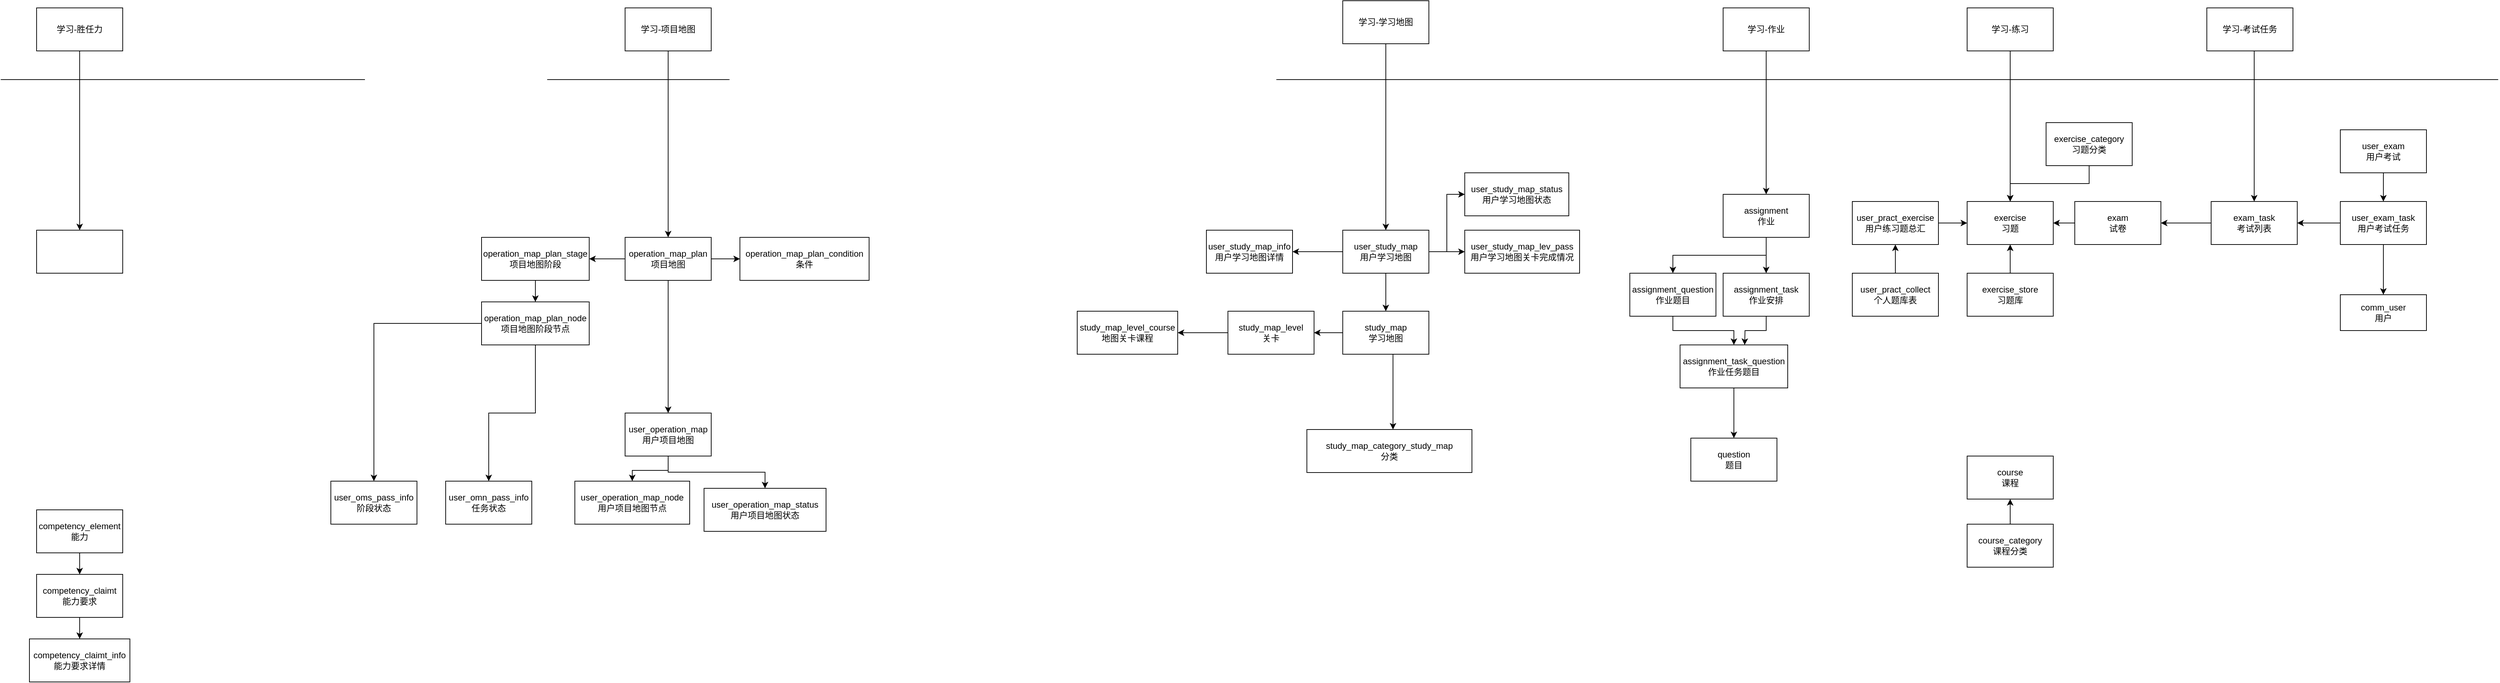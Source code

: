 <mxfile version="16.6.1" type="github">
  <diagram id="bixSDpGMKZh9JCM2c2_f" name="Page-1">
    <mxGraphModel dx="4730" dy="1931" grid="1" gridSize="10" guides="1" tooltips="1" connect="1" arrows="1" fold="1" page="1" pageScale="1" pageWidth="827" pageHeight="1169" math="0" shadow="0">
      <root>
        <mxCell id="0" />
        <mxCell id="1" parent="0" />
        <mxCell id="MydzxWOjrlcetfUnZiZt-8" style="edgeStyle=orthogonalEdgeStyle;rounded=0;orthogonalLoop=1;jettySize=auto;html=1;entryX=1;entryY=0.5;entryDx=0;entryDy=0;" parent="1" source="MydzxWOjrlcetfUnZiZt-1" target="MydzxWOjrlcetfUnZiZt-7" edge="1">
          <mxGeometry relative="1" as="geometry" />
        </mxCell>
        <mxCell id="MydzxWOjrlcetfUnZiZt-1" value="exam_task&lt;br&gt;考试列表" style="rounded=0;whiteSpace=wrap;html=1;" parent="1" vertex="1">
          <mxGeometry x="420" y="170" width="120" height="60" as="geometry" />
        </mxCell>
        <mxCell id="MydzxWOjrlcetfUnZiZt-2" value="comm_user&lt;br&gt;用户" style="rounded=0;whiteSpace=wrap;html=1;" parent="1" vertex="1">
          <mxGeometry x="600" y="300" width="120" height="50" as="geometry" />
        </mxCell>
        <mxCell id="MydzxWOjrlcetfUnZiZt-5" style="edgeStyle=orthogonalEdgeStyle;rounded=0;orthogonalLoop=1;jettySize=auto;html=1;entryX=0.5;entryY=0;entryDx=0;entryDy=0;" parent="1" source="MydzxWOjrlcetfUnZiZt-3" target="MydzxWOjrlcetfUnZiZt-2" edge="1">
          <mxGeometry relative="1" as="geometry">
            <Array as="points">
              <mxPoint x="660" y="260" />
              <mxPoint x="660" y="260" />
            </Array>
          </mxGeometry>
        </mxCell>
        <mxCell id="MydzxWOjrlcetfUnZiZt-6" style="edgeStyle=orthogonalEdgeStyle;rounded=0;orthogonalLoop=1;jettySize=auto;html=1;exitX=0;exitY=0.5;exitDx=0;exitDy=0;" parent="1" source="MydzxWOjrlcetfUnZiZt-3" target="MydzxWOjrlcetfUnZiZt-1" edge="1">
          <mxGeometry relative="1" as="geometry" />
        </mxCell>
        <mxCell id="MydzxWOjrlcetfUnZiZt-3" value="user_exam_task&lt;br&gt;用户考试任务" style="rounded=0;whiteSpace=wrap;html=1;" parent="1" vertex="1">
          <mxGeometry x="600" y="170" width="120" height="60" as="geometry" />
        </mxCell>
        <mxCell id="MydzxWOjrlcetfUnZiZt-10" style="edgeStyle=orthogonalEdgeStyle;rounded=0;orthogonalLoop=1;jettySize=auto;html=1;exitX=0;exitY=0.5;exitDx=0;exitDy=0;" parent="1" source="MydzxWOjrlcetfUnZiZt-7" target="MydzxWOjrlcetfUnZiZt-9" edge="1">
          <mxGeometry relative="1" as="geometry" />
        </mxCell>
        <mxCell id="MydzxWOjrlcetfUnZiZt-7" value="exam&lt;br&gt;试卷" style="rounded=0;whiteSpace=wrap;html=1;" parent="1" vertex="1">
          <mxGeometry x="230" y="170" width="120" height="60" as="geometry" />
        </mxCell>
        <mxCell id="MydzxWOjrlcetfUnZiZt-9" value="exercise&lt;br&gt;习题" style="rounded=0;whiteSpace=wrap;html=1;" parent="1" vertex="1">
          <mxGeometry x="80" y="170" width="120" height="60" as="geometry" />
        </mxCell>
        <mxCell id="MydzxWOjrlcetfUnZiZt-24" style="edgeStyle=orthogonalEdgeStyle;rounded=0;orthogonalLoop=1;jettySize=auto;html=1;exitX=0.5;exitY=1;exitDx=0;exitDy=0;" parent="1" source="MydzxWOjrlcetfUnZiZt-11" target="MydzxWOjrlcetfUnZiZt-3" edge="1">
          <mxGeometry relative="1" as="geometry" />
        </mxCell>
        <mxCell id="MydzxWOjrlcetfUnZiZt-11" value="user_exam&lt;br&gt;用户考试" style="rounded=0;whiteSpace=wrap;html=1;" parent="1" vertex="1">
          <mxGeometry x="600" y="70" width="120" height="60" as="geometry" />
        </mxCell>
        <mxCell id="MydzxWOjrlcetfUnZiZt-14" style="edgeStyle=orthogonalEdgeStyle;rounded=0;orthogonalLoop=1;jettySize=auto;html=1;exitX=0.5;exitY=0;exitDx=0;exitDy=0;entryX=0.5;entryY=1;entryDx=0;entryDy=0;" parent="1" source="MydzxWOjrlcetfUnZiZt-13" target="MydzxWOjrlcetfUnZiZt-9" edge="1">
          <mxGeometry relative="1" as="geometry" />
        </mxCell>
        <mxCell id="MydzxWOjrlcetfUnZiZt-13" value="exercise_store&lt;br&gt;习题库" style="rounded=0;whiteSpace=wrap;html=1;" parent="1" vertex="1">
          <mxGeometry x="80" y="270" width="120" height="60" as="geometry" />
        </mxCell>
        <mxCell id="MydzxWOjrlcetfUnZiZt-39" style="edgeStyle=orthogonalEdgeStyle;rounded=0;orthogonalLoop=1;jettySize=auto;html=1;exitX=0.5;exitY=1;exitDx=0;exitDy=0;entryX=0.5;entryY=0;entryDx=0;entryDy=0;" parent="1" source="MydzxWOjrlcetfUnZiZt-15" target="MydzxWOjrlcetfUnZiZt-37" edge="1">
          <mxGeometry relative="1" as="geometry" />
        </mxCell>
        <mxCell id="MydzxWOjrlcetfUnZiZt-40" style="edgeStyle=orthogonalEdgeStyle;rounded=0;orthogonalLoop=1;jettySize=auto;html=1;exitX=0.5;exitY=1;exitDx=0;exitDy=0;entryX=0.5;entryY=0;entryDx=0;entryDy=0;" parent="1" source="MydzxWOjrlcetfUnZiZt-15" target="MydzxWOjrlcetfUnZiZt-16" edge="1">
          <mxGeometry relative="1" as="geometry" />
        </mxCell>
        <mxCell id="MydzxWOjrlcetfUnZiZt-15" value="assignment&lt;br&gt;作业" style="rounded=0;whiteSpace=wrap;html=1;" parent="1" vertex="1">
          <mxGeometry x="-260" y="160" width="120" height="60" as="geometry" />
        </mxCell>
        <mxCell id="MydzxWOjrlcetfUnZiZt-42" style="edgeStyle=orthogonalEdgeStyle;rounded=0;orthogonalLoop=1;jettySize=auto;html=1;exitX=0.5;exitY=1;exitDx=0;exitDy=0;entryX=0.5;entryY=0;entryDx=0;entryDy=0;" parent="1" source="MydzxWOjrlcetfUnZiZt-16" target="MydzxWOjrlcetfUnZiZt-41" edge="1">
          <mxGeometry relative="1" as="geometry" />
        </mxCell>
        <mxCell id="MydzxWOjrlcetfUnZiZt-16" value="assignment_question&lt;br&gt;作业题目" style="rounded=0;whiteSpace=wrap;html=1;" parent="1" vertex="1">
          <mxGeometry x="-390" y="270" width="120" height="60" as="geometry" />
        </mxCell>
        <mxCell id="MydzxWOjrlcetfUnZiZt-20" style="edgeStyle=orthogonalEdgeStyle;rounded=0;orthogonalLoop=1;jettySize=auto;html=1;exitX=1;exitY=0.5;exitDx=0;exitDy=0;entryX=0;entryY=0.5;entryDx=0;entryDy=0;" parent="1" source="MydzxWOjrlcetfUnZiZt-19" target="MydzxWOjrlcetfUnZiZt-9" edge="1">
          <mxGeometry relative="1" as="geometry" />
        </mxCell>
        <mxCell id="MydzxWOjrlcetfUnZiZt-19" value="user_pract_exercise&lt;br&gt;用户练习题总汇" style="rounded=0;whiteSpace=wrap;html=1;" parent="1" vertex="1">
          <mxGeometry x="-80" y="170" width="120" height="60" as="geometry" />
        </mxCell>
        <mxCell id="MydzxWOjrlcetfUnZiZt-22" style="edgeStyle=orthogonalEdgeStyle;rounded=0;orthogonalLoop=1;jettySize=auto;html=1;exitX=0.5;exitY=0;exitDx=0;exitDy=0;" parent="1" source="MydzxWOjrlcetfUnZiZt-21" target="MydzxWOjrlcetfUnZiZt-19" edge="1">
          <mxGeometry relative="1" as="geometry">
            <Array as="points" />
          </mxGeometry>
        </mxCell>
        <mxCell id="MydzxWOjrlcetfUnZiZt-21" value="user_pract_collect&lt;br&gt;个人题库表" style="rounded=0;whiteSpace=wrap;html=1;" parent="1" vertex="1">
          <mxGeometry x="-80" y="270" width="120" height="60" as="geometry" />
        </mxCell>
        <mxCell id="MydzxWOjrlcetfUnZiZt-26" value="" style="endArrow=none;html=1;rounded=0;" parent="1" edge="1">
          <mxGeometry width="50" height="50" relative="1" as="geometry">
            <mxPoint x="-2660" as="sourcePoint" />
            <mxPoint x="820" as="targetPoint" />
            <Array as="points">
              <mxPoint x="270" />
            </Array>
          </mxGeometry>
        </mxCell>
        <mxCell id="MydzxWOjrlcetfUnZiZt-28" style="edgeStyle=orthogonalEdgeStyle;rounded=0;orthogonalLoop=1;jettySize=auto;html=1;entryX=0.5;entryY=0;entryDx=0;entryDy=0;" parent="1" edge="1">
          <mxGeometry relative="1" as="geometry">
            <mxPoint x="474" y="-40" as="sourcePoint" />
            <mxPoint x="480" y="170" as="targetPoint" />
            <Array as="points">
              <mxPoint x="480" y="-40" />
            </Array>
          </mxGeometry>
        </mxCell>
        <mxCell id="MydzxWOjrlcetfUnZiZt-27" value="学习-考试任务" style="rounded=0;whiteSpace=wrap;html=1;" parent="1" vertex="1">
          <mxGeometry x="414" y="-100" width="120" height="60" as="geometry" />
        </mxCell>
        <mxCell id="MydzxWOjrlcetfUnZiZt-30" style="edgeStyle=orthogonalEdgeStyle;rounded=0;orthogonalLoop=1;jettySize=auto;html=1;exitX=0.5;exitY=1;exitDx=0;exitDy=0;" parent="1" source="MydzxWOjrlcetfUnZiZt-29" target="MydzxWOjrlcetfUnZiZt-9" edge="1">
          <mxGeometry relative="1" as="geometry" />
        </mxCell>
        <mxCell id="MydzxWOjrlcetfUnZiZt-29" value="学习-练习" style="rounded=0;whiteSpace=wrap;html=1;" parent="1" vertex="1">
          <mxGeometry x="80" y="-100" width="120" height="60" as="geometry" />
        </mxCell>
        <mxCell id="MydzxWOjrlcetfUnZiZt-32" style="edgeStyle=orthogonalEdgeStyle;rounded=0;orthogonalLoop=1;jettySize=auto;html=1;" parent="1" source="MydzxWOjrlcetfUnZiZt-31" target="MydzxWOjrlcetfUnZiZt-15" edge="1">
          <mxGeometry relative="1" as="geometry" />
        </mxCell>
        <mxCell id="MydzxWOjrlcetfUnZiZt-31" value="学习-作业" style="rounded=0;whiteSpace=wrap;html=1;" parent="1" vertex="1">
          <mxGeometry x="-260" y="-100" width="120" height="60" as="geometry" />
        </mxCell>
        <mxCell id="MydzxWOjrlcetfUnZiZt-35" value="question&lt;br&gt;题目" style="rounded=0;whiteSpace=wrap;html=1;" parent="1" vertex="1">
          <mxGeometry x="-305" y="500" width="120" height="60" as="geometry" />
        </mxCell>
        <mxCell id="MydzxWOjrlcetfUnZiZt-43" style="edgeStyle=orthogonalEdgeStyle;rounded=0;orthogonalLoop=1;jettySize=auto;html=1;exitX=0.5;exitY=1;exitDx=0;exitDy=0;" parent="1" source="MydzxWOjrlcetfUnZiZt-37" edge="1">
          <mxGeometry relative="1" as="geometry">
            <mxPoint x="-230" y="370" as="targetPoint" />
          </mxGeometry>
        </mxCell>
        <mxCell id="MydzxWOjrlcetfUnZiZt-37" value="assignment_task&lt;br&gt;作业安排" style="rounded=0;whiteSpace=wrap;html=1;" parent="1" vertex="1">
          <mxGeometry x="-260" y="270" width="120" height="60" as="geometry" />
        </mxCell>
        <mxCell id="MydzxWOjrlcetfUnZiZt-44" style="edgeStyle=orthogonalEdgeStyle;rounded=0;orthogonalLoop=1;jettySize=auto;html=1;exitX=0.5;exitY=1;exitDx=0;exitDy=0;" parent="1" source="MydzxWOjrlcetfUnZiZt-41" target="MydzxWOjrlcetfUnZiZt-35" edge="1">
          <mxGeometry relative="1" as="geometry" />
        </mxCell>
        <mxCell id="MydzxWOjrlcetfUnZiZt-41" value="assignment_task_question&lt;br&gt;作业任务题目" style="rounded=0;whiteSpace=wrap;html=1;" parent="1" vertex="1">
          <mxGeometry x="-320" y="370" width="150" height="60" as="geometry" />
        </mxCell>
        <mxCell id="MydzxWOjrlcetfUnZiZt-45" value="course&lt;br&gt;课程" style="rounded=0;whiteSpace=wrap;html=1;" parent="1" vertex="1">
          <mxGeometry x="80" y="525" width="120" height="60" as="geometry" />
        </mxCell>
        <mxCell id="MydzxWOjrlcetfUnZiZt-47" style="edgeStyle=orthogonalEdgeStyle;rounded=0;orthogonalLoop=1;jettySize=auto;html=1;exitX=0.5;exitY=1;exitDx=0;exitDy=0;entryX=0.5;entryY=0;entryDx=0;entryDy=0;" parent="1" source="MydzxWOjrlcetfUnZiZt-46" target="MydzxWOjrlcetfUnZiZt-9" edge="1">
          <mxGeometry relative="1" as="geometry" />
        </mxCell>
        <mxCell id="MydzxWOjrlcetfUnZiZt-46" value="exercise_category&lt;br&gt;习题分类" style="rounded=0;whiteSpace=wrap;html=1;" parent="1" vertex="1">
          <mxGeometry x="190" y="60" width="120" height="60" as="geometry" />
        </mxCell>
        <mxCell id="MydzxWOjrlcetfUnZiZt-50" style="edgeStyle=orthogonalEdgeStyle;rounded=0;orthogonalLoop=1;jettySize=auto;html=1;exitX=0.5;exitY=0;exitDx=0;exitDy=0;" parent="1" source="MydzxWOjrlcetfUnZiZt-48" target="MydzxWOjrlcetfUnZiZt-45" edge="1">
          <mxGeometry relative="1" as="geometry" />
        </mxCell>
        <mxCell id="MydzxWOjrlcetfUnZiZt-48" value="course_category&lt;br&gt;课程分类" style="rounded=0;whiteSpace=wrap;html=1;" parent="1" vertex="1">
          <mxGeometry x="80" y="620" width="120" height="60" as="geometry" />
        </mxCell>
        <mxCell id="RCs7ZY-scC4OHZq9N4nw-4" style="edgeStyle=orthogonalEdgeStyle;rounded=0;orthogonalLoop=1;jettySize=auto;html=1;exitX=0.5;exitY=1;exitDx=0;exitDy=0;" parent="1" source="RCs7ZY-scC4OHZq9N4nw-1" target="RCs7ZY-scC4OHZq9N4nw-2" edge="1">
          <mxGeometry relative="1" as="geometry">
            <Array as="points">
              <mxPoint x="-720" y="383" />
            </Array>
          </mxGeometry>
        </mxCell>
        <mxCell id="RCs7ZY-scC4OHZq9N4nw-6" style="edgeStyle=orthogonalEdgeStyle;rounded=0;orthogonalLoop=1;jettySize=auto;html=1;" parent="1" source="RCs7ZY-scC4OHZq9N4nw-1" target="RCs7ZY-scC4OHZq9N4nw-5" edge="1">
          <mxGeometry relative="1" as="geometry" />
        </mxCell>
        <mxCell id="RCs7ZY-scC4OHZq9N4nw-1" value="study_map&lt;br&gt;学习地图" style="rounded=0;whiteSpace=wrap;html=1;" parent="1" vertex="1">
          <mxGeometry x="-790" y="323" width="120" height="60" as="geometry" />
        </mxCell>
        <mxCell id="RCs7ZY-scC4OHZq9N4nw-2" value="study_map_category_study_map&lt;br&gt;分类" style="rounded=0;whiteSpace=wrap;html=1;" parent="1" vertex="1">
          <mxGeometry x="-840" y="488" width="230" height="60" as="geometry" />
        </mxCell>
        <mxCell id="RCs7ZY-scC4OHZq9N4nw-8" style="edgeStyle=orthogonalEdgeStyle;rounded=0;orthogonalLoop=1;jettySize=auto;html=1;" parent="1" source="RCs7ZY-scC4OHZq9N4nw-5" target="RCs7ZY-scC4OHZq9N4nw-7" edge="1">
          <mxGeometry relative="1" as="geometry" />
        </mxCell>
        <mxCell id="RCs7ZY-scC4OHZq9N4nw-5" value="study_map_level&lt;br&gt;关卡" style="rounded=0;whiteSpace=wrap;html=1;" parent="1" vertex="1">
          <mxGeometry x="-950" y="323" width="120" height="60" as="geometry" />
        </mxCell>
        <mxCell id="RCs7ZY-scC4OHZq9N4nw-7" value="study_map_level_course&lt;br&gt;地图关卡课程" style="rounded=0;whiteSpace=wrap;html=1;" parent="1" vertex="1">
          <mxGeometry x="-1160" y="323" width="140" height="60" as="geometry" />
        </mxCell>
        <mxCell id="RCs7ZY-scC4OHZq9N4nw-11" style="edgeStyle=orthogonalEdgeStyle;rounded=0;orthogonalLoop=1;jettySize=auto;html=1;" parent="1" source="RCs7ZY-scC4OHZq9N4nw-9" target="RCs7ZY-scC4OHZq9N4nw-10" edge="1">
          <mxGeometry relative="1" as="geometry" />
        </mxCell>
        <mxCell id="RCs7ZY-scC4OHZq9N4nw-9" value="学习-学习地图" style="rounded=0;whiteSpace=wrap;html=1;" parent="1" vertex="1">
          <mxGeometry x="-790" y="-110" width="120" height="60" as="geometry" />
        </mxCell>
        <mxCell id="RCs7ZY-scC4OHZq9N4nw-13" style="edgeStyle=orthogonalEdgeStyle;rounded=0;orthogonalLoop=1;jettySize=auto;html=1;exitX=0;exitY=0.5;exitDx=0;exitDy=0;entryX=1;entryY=0.5;entryDx=0;entryDy=0;" parent="1" source="RCs7ZY-scC4OHZq9N4nw-10" target="RCs7ZY-scC4OHZq9N4nw-12" edge="1">
          <mxGeometry relative="1" as="geometry" />
        </mxCell>
        <mxCell id="RCs7ZY-scC4OHZq9N4nw-14" style="edgeStyle=orthogonalEdgeStyle;rounded=0;orthogonalLoop=1;jettySize=auto;html=1;" parent="1" source="RCs7ZY-scC4OHZq9N4nw-10" target="RCs7ZY-scC4OHZq9N4nw-1" edge="1">
          <mxGeometry relative="1" as="geometry" />
        </mxCell>
        <mxCell id="RCs7ZY-scC4OHZq9N4nw-16" style="edgeStyle=orthogonalEdgeStyle;rounded=0;orthogonalLoop=1;jettySize=auto;html=1;exitX=1;exitY=0.5;exitDx=0;exitDy=0;" parent="1" source="RCs7ZY-scC4OHZq9N4nw-10" target="RCs7ZY-scC4OHZq9N4nw-15" edge="1">
          <mxGeometry relative="1" as="geometry" />
        </mxCell>
        <mxCell id="RCs7ZY-scC4OHZq9N4nw-18" style="edgeStyle=orthogonalEdgeStyle;rounded=0;orthogonalLoop=1;jettySize=auto;html=1;exitX=1;exitY=0.5;exitDx=0;exitDy=0;entryX=0;entryY=0.5;entryDx=0;entryDy=0;" parent="1" source="RCs7ZY-scC4OHZq9N4nw-10" target="RCs7ZY-scC4OHZq9N4nw-17" edge="1">
          <mxGeometry relative="1" as="geometry" />
        </mxCell>
        <mxCell id="RCs7ZY-scC4OHZq9N4nw-10" value="user_study_map&lt;br&gt;用户学习地图" style="rounded=0;whiteSpace=wrap;html=1;" parent="1" vertex="1">
          <mxGeometry x="-790" y="210" width="120" height="60" as="geometry" />
        </mxCell>
        <mxCell id="RCs7ZY-scC4OHZq9N4nw-12" value="user_study_map_info&lt;br&gt;用户学习地图详情" style="rounded=0;whiteSpace=wrap;html=1;" parent="1" vertex="1">
          <mxGeometry x="-980" y="210" width="120" height="60" as="geometry" />
        </mxCell>
        <mxCell id="RCs7ZY-scC4OHZq9N4nw-15" value="user_study_map_lev_pass&lt;br&gt;用户学习地图关卡完成情况" style="rounded=0;whiteSpace=wrap;html=1;" parent="1" vertex="1">
          <mxGeometry x="-620" y="210" width="160" height="60" as="geometry" />
        </mxCell>
        <mxCell id="RCs7ZY-scC4OHZq9N4nw-17" value="user_study_map_status&lt;br&gt;用户学习地图状态" style="rounded=0;whiteSpace=wrap;html=1;" parent="1" vertex="1">
          <mxGeometry x="-620" y="130" width="145" height="60" as="geometry" />
        </mxCell>
        <mxCell id="1GCxXS8aV8vdetoeTW0v-2" style="edgeStyle=orthogonalEdgeStyle;rounded=0;orthogonalLoop=1;jettySize=auto;html=1;exitX=0.5;exitY=1;exitDx=0;exitDy=0;" parent="1" source="RCs7ZY-scC4OHZq9N4nw-23" target="1GCxXS8aV8vdetoeTW0v-1" edge="1">
          <mxGeometry relative="1" as="geometry" />
        </mxCell>
        <mxCell id="RCs7ZY-scC4OHZq9N4nw-23" value="学习-胜任力" style="rounded=0;whiteSpace=wrap;html=1;" parent="1" vertex="1">
          <mxGeometry x="-2610" y="-100" width="120" height="60" as="geometry" />
        </mxCell>
        <mxCell id="RCs7ZY-scC4OHZq9N4nw-28" style="edgeStyle=orthogonalEdgeStyle;rounded=0;orthogonalLoop=1;jettySize=auto;html=1;" parent="1" source="RCs7ZY-scC4OHZq9N4nw-24" target="RCs7ZY-scC4OHZq9N4nw-25" edge="1">
          <mxGeometry relative="1" as="geometry" />
        </mxCell>
        <mxCell id="RCs7ZY-scC4OHZq9N4nw-24" value="学习-项目地图" style="rounded=0;whiteSpace=wrap;html=1;" parent="1" vertex="1">
          <mxGeometry x="-1790" y="-100" width="120" height="60" as="geometry" />
        </mxCell>
        <mxCell id="RCs7ZY-scC4OHZq9N4nw-29" style="edgeStyle=orthogonalEdgeStyle;rounded=0;orthogonalLoop=1;jettySize=auto;html=1;exitX=0;exitY=0.5;exitDx=0;exitDy=0;entryX=1;entryY=0.5;entryDx=0;entryDy=0;" parent="1" source="RCs7ZY-scC4OHZq9N4nw-25" target="RCs7ZY-scC4OHZq9N4nw-27" edge="1">
          <mxGeometry relative="1" as="geometry" />
        </mxCell>
        <mxCell id="RCs7ZY-scC4OHZq9N4nw-33" style="edgeStyle=orthogonalEdgeStyle;rounded=0;orthogonalLoop=1;jettySize=auto;html=1;exitX=1;exitY=0.5;exitDx=0;exitDy=0;" parent="1" source="RCs7ZY-scC4OHZq9N4nw-25" target="RCs7ZY-scC4OHZq9N4nw-26" edge="1">
          <mxGeometry relative="1" as="geometry" />
        </mxCell>
        <mxCell id="RCs7ZY-scC4OHZq9N4nw-35" style="edgeStyle=orthogonalEdgeStyle;rounded=0;orthogonalLoop=1;jettySize=auto;html=1;exitX=0.5;exitY=1;exitDx=0;exitDy=0;" parent="1" source="RCs7ZY-scC4OHZq9N4nw-25" target="RCs7ZY-scC4OHZq9N4nw-34" edge="1">
          <mxGeometry relative="1" as="geometry" />
        </mxCell>
        <mxCell id="RCs7ZY-scC4OHZq9N4nw-25" value="operation_map_plan&lt;br&gt;项目地图" style="rounded=0;whiteSpace=wrap;html=1;" parent="1" vertex="1">
          <mxGeometry x="-1790" y="220" width="120" height="60" as="geometry" />
        </mxCell>
        <mxCell id="RCs7ZY-scC4OHZq9N4nw-26" value="operation_map_plan_condition&lt;br&gt;条件" style="rounded=0;whiteSpace=wrap;html=1;" parent="1" vertex="1">
          <mxGeometry x="-1630" y="220" width="180" height="60" as="geometry" />
        </mxCell>
        <mxCell id="RCs7ZY-scC4OHZq9N4nw-31" style="edgeStyle=orthogonalEdgeStyle;rounded=0;orthogonalLoop=1;jettySize=auto;html=1;exitX=0.5;exitY=1;exitDx=0;exitDy=0;" parent="1" source="RCs7ZY-scC4OHZq9N4nw-27" target="RCs7ZY-scC4OHZq9N4nw-30" edge="1">
          <mxGeometry relative="1" as="geometry" />
        </mxCell>
        <mxCell id="RCs7ZY-scC4OHZq9N4nw-27" value="operation_map_plan_stage&lt;br&gt;项目地图阶段" style="rounded=0;whiteSpace=wrap;html=1;" parent="1" vertex="1">
          <mxGeometry x="-1990" y="220" width="150" height="60" as="geometry" />
        </mxCell>
        <mxCell id="LBJv4DRS53q7PDyfE_7B-1" style="edgeStyle=orthogonalEdgeStyle;rounded=0;orthogonalLoop=1;jettySize=auto;html=1;" edge="1" parent="1" source="RCs7ZY-scC4OHZq9N4nw-30" target="LBJv4DRS53q7PDyfE_7B-2">
          <mxGeometry relative="1" as="geometry">
            <mxPoint x="-1915" y="570" as="targetPoint" />
          </mxGeometry>
        </mxCell>
        <mxCell id="LBJv4DRS53q7PDyfE_7B-4" style="edgeStyle=orthogonalEdgeStyle;rounded=0;orthogonalLoop=1;jettySize=auto;html=1;exitX=0.5;exitY=1;exitDx=0;exitDy=0;entryX=0.5;entryY=0;entryDx=0;entryDy=0;" edge="1" parent="1" source="RCs7ZY-scC4OHZq9N4nw-30" target="LBJv4DRS53q7PDyfE_7B-3">
          <mxGeometry relative="1" as="geometry" />
        </mxCell>
        <mxCell id="RCs7ZY-scC4OHZq9N4nw-30" value="operation_map_plan_node&lt;br&gt;项目地图阶段节点" style="rounded=0;whiteSpace=wrap;html=1;" parent="1" vertex="1">
          <mxGeometry x="-1990" y="310" width="150" height="60" as="geometry" />
        </mxCell>
        <mxCell id="RCs7ZY-scC4OHZq9N4nw-38" style="edgeStyle=orthogonalEdgeStyle;rounded=0;orthogonalLoop=1;jettySize=auto;html=1;exitX=0.5;exitY=1;exitDx=0;exitDy=0;" parent="1" source="RCs7ZY-scC4OHZq9N4nw-34" target="RCs7ZY-scC4OHZq9N4nw-36" edge="1">
          <mxGeometry relative="1" as="geometry" />
        </mxCell>
        <mxCell id="RCs7ZY-scC4OHZq9N4nw-39" style="edgeStyle=orthogonalEdgeStyle;rounded=0;orthogonalLoop=1;jettySize=auto;html=1;exitX=0.5;exitY=1;exitDx=0;exitDy=0;" parent="1" source="RCs7ZY-scC4OHZq9N4nw-34" target="RCs7ZY-scC4OHZq9N4nw-37" edge="1">
          <mxGeometry relative="1" as="geometry" />
        </mxCell>
        <mxCell id="RCs7ZY-scC4OHZq9N4nw-34" value="user_operation_map&lt;br&gt;用户项目地图" style="rounded=0;whiteSpace=wrap;html=1;" parent="1" vertex="1">
          <mxGeometry x="-1790" y="465" width="120" height="60" as="geometry" />
        </mxCell>
        <mxCell id="RCs7ZY-scC4OHZq9N4nw-36" value="user_operation_map_node&lt;br&gt;用户项目地图节点" style="rounded=0;whiteSpace=wrap;html=1;" parent="1" vertex="1">
          <mxGeometry x="-1860" y="560" width="160" height="60" as="geometry" />
        </mxCell>
        <mxCell id="RCs7ZY-scC4OHZq9N4nw-37" value="user_operation_map_status&lt;br&gt;用户项目地图状态" style="rounded=0;whiteSpace=wrap;html=1;" parent="1" vertex="1">
          <mxGeometry x="-1680" y="570" width="170" height="60" as="geometry" />
        </mxCell>
        <mxCell id="1GCxXS8aV8vdetoeTW0v-1" value="" style="rounded=0;whiteSpace=wrap;html=1;" parent="1" vertex="1">
          <mxGeometry x="-2610" y="210" width="120" height="60" as="geometry" />
        </mxCell>
        <mxCell id="1GCxXS8aV8vdetoeTW0v-6" style="edgeStyle=orthogonalEdgeStyle;rounded=0;orthogonalLoop=1;jettySize=auto;html=1;exitX=0.5;exitY=1;exitDx=0;exitDy=0;" parent="1" source="1GCxXS8aV8vdetoeTW0v-4" target="1GCxXS8aV8vdetoeTW0v-5" edge="1">
          <mxGeometry relative="1" as="geometry" />
        </mxCell>
        <mxCell id="1GCxXS8aV8vdetoeTW0v-4" value="competency_element&lt;br&gt;能力" style="rounded=0;whiteSpace=wrap;html=1;" parent="1" vertex="1">
          <mxGeometry x="-2610" y="600" width="120" height="60" as="geometry" />
        </mxCell>
        <mxCell id="1GCxXS8aV8vdetoeTW0v-8" style="edgeStyle=orthogonalEdgeStyle;rounded=0;orthogonalLoop=1;jettySize=auto;html=1;exitX=0.5;exitY=1;exitDx=0;exitDy=0;" parent="1" source="1GCxXS8aV8vdetoeTW0v-5" target="1GCxXS8aV8vdetoeTW0v-7" edge="1">
          <mxGeometry relative="1" as="geometry" />
        </mxCell>
        <mxCell id="1GCxXS8aV8vdetoeTW0v-5" value="competency_claimt&lt;br&gt;能力要求" style="rounded=0;whiteSpace=wrap;html=1;" parent="1" vertex="1">
          <mxGeometry x="-2610" y="690" width="120" height="60" as="geometry" />
        </mxCell>
        <mxCell id="1GCxXS8aV8vdetoeTW0v-7" value="competency_claimt_info&lt;br&gt;能力要求详情" style="rounded=0;whiteSpace=wrap;html=1;" parent="1" vertex="1">
          <mxGeometry x="-2620" y="780" width="140" height="60" as="geometry" />
        </mxCell>
        <mxCell id="LBJv4DRS53q7PDyfE_7B-2" value="user_oms_pass_info&lt;br&gt;阶段状态" style="rounded=0;whiteSpace=wrap;html=1;" vertex="1" parent="1">
          <mxGeometry x="-2200" y="560" width="120" height="60" as="geometry" />
        </mxCell>
        <mxCell id="LBJv4DRS53q7PDyfE_7B-3" value="user_omn_pass_info&lt;br&gt;任务状态" style="rounded=0;whiteSpace=wrap;html=1;" vertex="1" parent="1">
          <mxGeometry x="-2040" y="560" width="120" height="60" as="geometry" />
        </mxCell>
      </root>
    </mxGraphModel>
  </diagram>
</mxfile>
